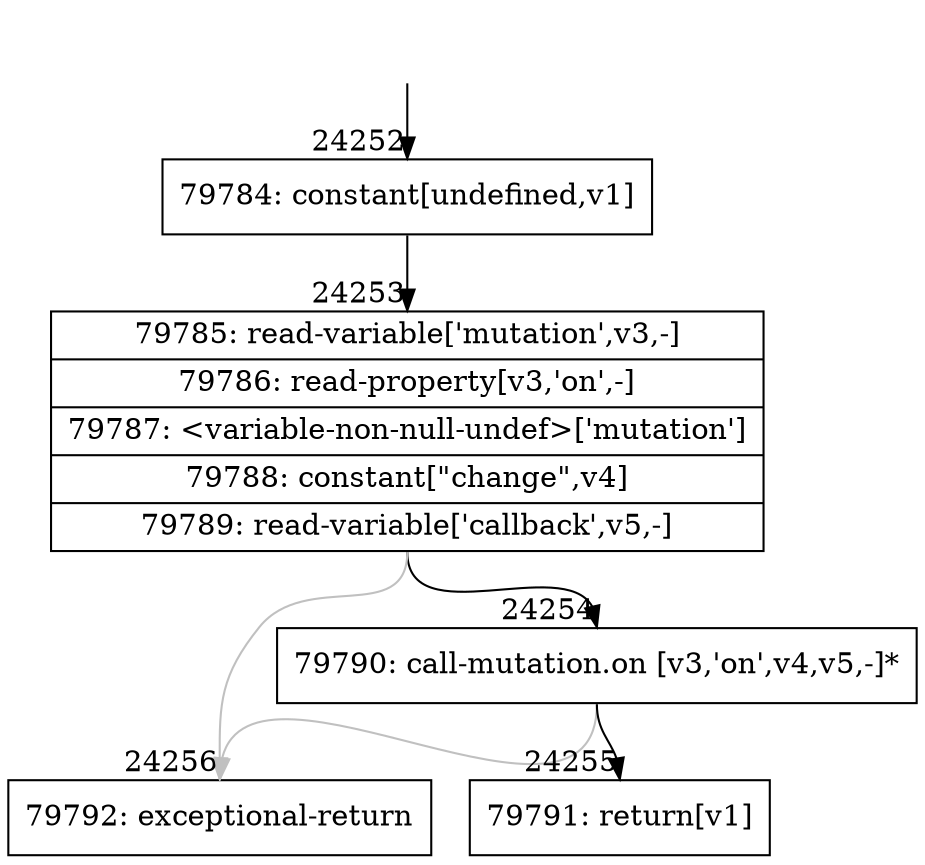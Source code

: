 digraph {
rankdir="TD"
BB_entry2125[shape=none,label=""];
BB_entry2125 -> BB24252 [tailport=s, headport=n, headlabel="    24252"]
BB24252 [shape=record label="{79784: constant[undefined,v1]}" ] 
BB24252 -> BB24253 [tailport=s, headport=n, headlabel="      24253"]
BB24253 [shape=record label="{79785: read-variable['mutation',v3,-]|79786: read-property[v3,'on',-]|79787: \<variable-non-null-undef\>['mutation']|79788: constant[\"change\",v4]|79789: read-variable['callback',v5,-]}" ] 
BB24253 -> BB24254 [tailport=s, headport=n, headlabel="      24254"]
BB24253 -> BB24256 [tailport=s, headport=n, color=gray, headlabel="      24256"]
BB24254 [shape=record label="{79790: call-mutation.on [v3,'on',v4,v5,-]*}" ] 
BB24254 -> BB24255 [tailport=s, headport=n, headlabel="      24255"]
BB24254 -> BB24256 [tailport=s, headport=n, color=gray]
BB24255 [shape=record label="{79791: return[v1]}" ] 
BB24256 [shape=record label="{79792: exceptional-return}" ] 
//#$~ 45772
}
